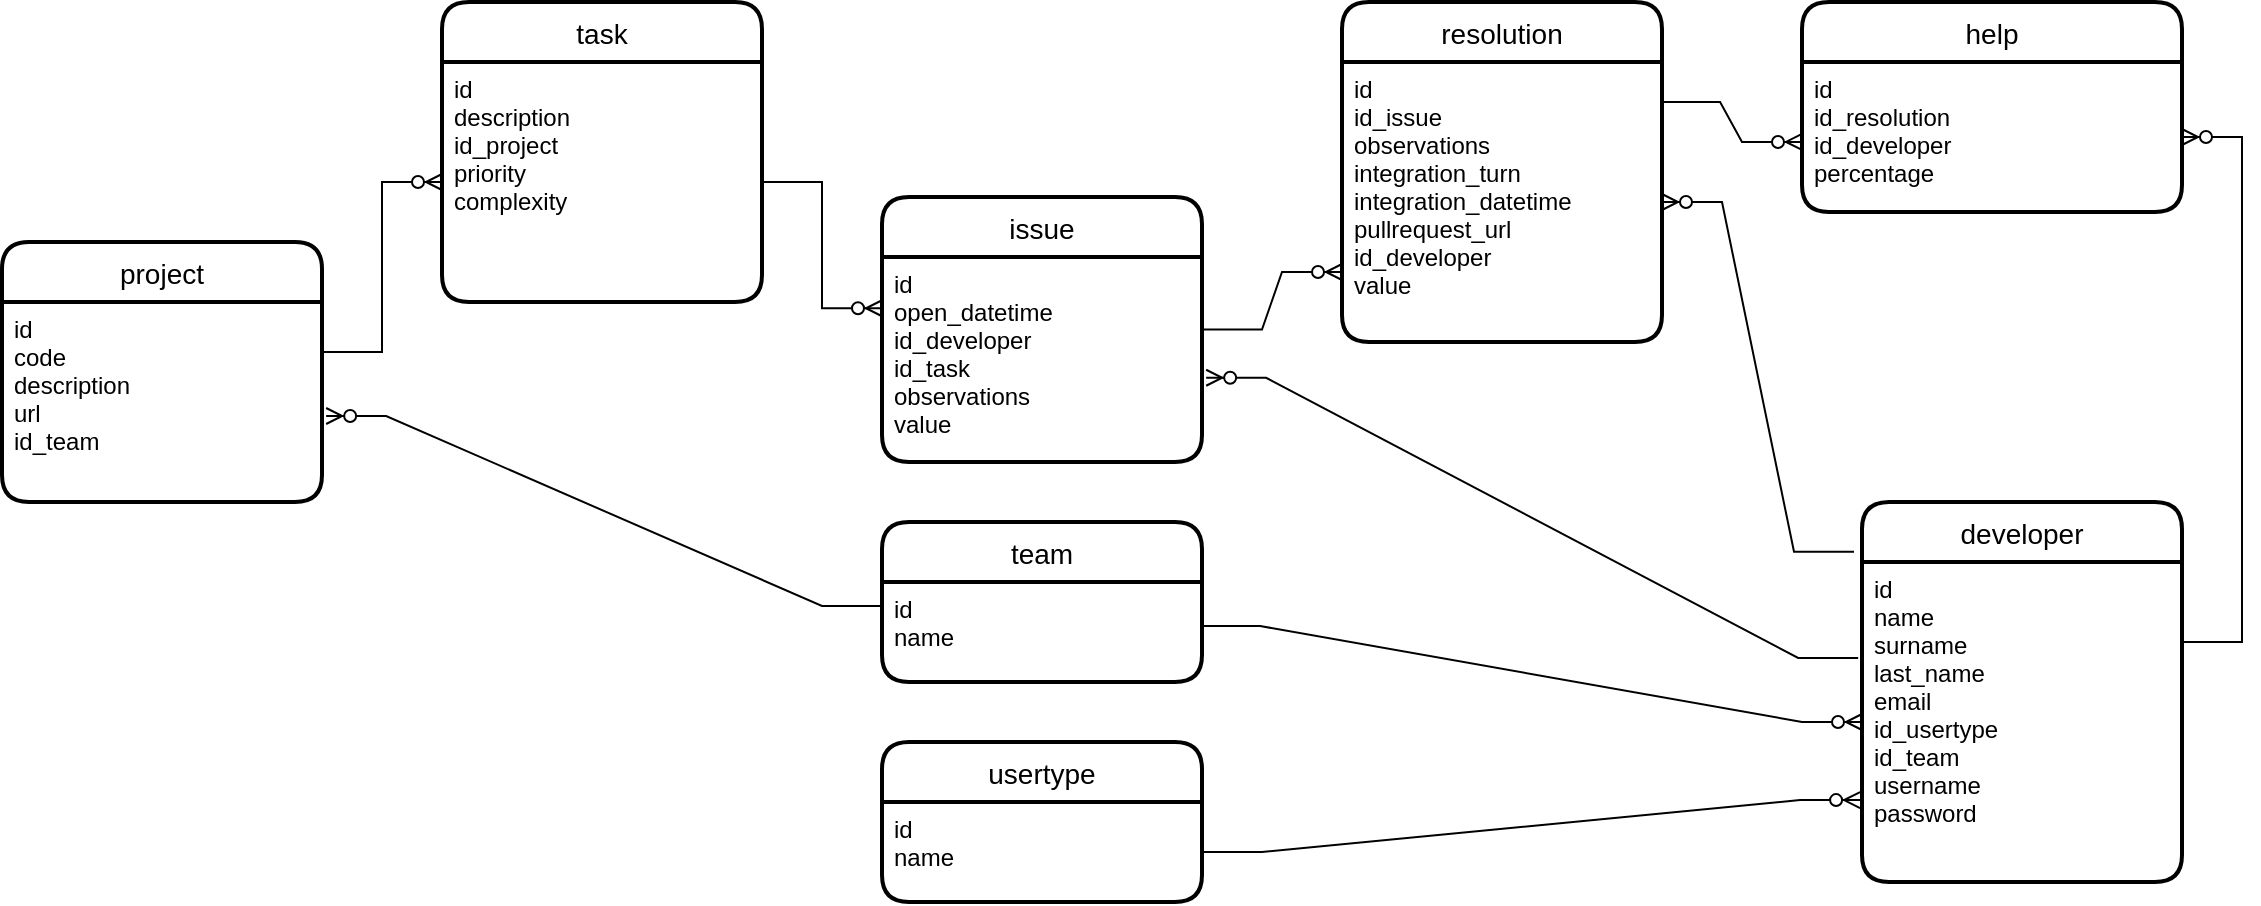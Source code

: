 <mxfile version="20.4.2" type="device"><diagram id="bFNKMN_p39zydUL8DFlw" name="Page-1"><mxGraphModel dx="1422" dy="800" grid="1" gridSize="10" guides="1" tooltips="1" connect="0" arrows="1" fold="1" page="1" pageScale="1" pageWidth="850" pageHeight="1100" math="0" shadow="0"><root><mxCell id="0"/><mxCell id="1" parent="0"/><mxCell id="Ha4-0pGnVxm5W_Q9xylS-14" value="task" style="swimlane;childLayout=stackLayout;horizontal=1;startSize=30;horizontalStack=0;rounded=1;fontSize=14;fontStyle=0;strokeWidth=2;resizeParent=0;resizeLast=1;shadow=0;dashed=0;align=center;" parent="1" vertex="1"><mxGeometry x="240" y="70" width="160" height="150" as="geometry"/></mxCell><mxCell id="Ha4-0pGnVxm5W_Q9xylS-15" value="id&#10;description&#10;id_project&#10;priority&#10;complexity&#10;" style="align=left;strokeColor=none;fillColor=none;spacingLeft=4;fontSize=12;verticalAlign=top;resizable=0;rotatable=0;part=1;" parent="Ha4-0pGnVxm5W_Q9xylS-14" vertex="1"><mxGeometry y="30" width="160" height="120" as="geometry"/></mxCell><mxCell id="Ha4-0pGnVxm5W_Q9xylS-16" value="project" style="swimlane;childLayout=stackLayout;horizontal=1;startSize=30;horizontalStack=0;rounded=1;fontSize=14;fontStyle=0;strokeWidth=2;resizeParent=0;resizeLast=1;shadow=0;dashed=0;align=center;" parent="1" vertex="1"><mxGeometry x="20" y="190" width="160" height="130" as="geometry"/></mxCell><mxCell id="Ha4-0pGnVxm5W_Q9xylS-17" value="id&#10;code&#10;description&#10;url&#10;id_team" style="align=left;strokeColor=none;fillColor=none;spacingLeft=4;fontSize=12;verticalAlign=top;resizable=0;rotatable=0;part=1;" parent="Ha4-0pGnVxm5W_Q9xylS-16" vertex="1"><mxGeometry y="30" width="160" height="100" as="geometry"/></mxCell><mxCell id="Ha4-0pGnVxm5W_Q9xylS-18" value="resolution" style="swimlane;childLayout=stackLayout;horizontal=1;startSize=30;horizontalStack=0;rounded=1;fontSize=14;fontStyle=0;strokeWidth=2;resizeParent=0;resizeLast=1;shadow=0;dashed=0;align=center;" parent="1" vertex="1"><mxGeometry x="690" y="70" width="160" height="170" as="geometry"/></mxCell><mxCell id="Ha4-0pGnVxm5W_Q9xylS-19" value="id&#10;id_issue&#10;observations&#10;integration_turn&#10;integration_datetime&#10;pullrequest_url&#10;id_developer&#10;value" style="align=left;strokeColor=none;fillColor=none;spacingLeft=4;fontSize=12;verticalAlign=top;resizable=0;rotatable=0;part=1;" parent="Ha4-0pGnVxm5W_Q9xylS-18" vertex="1"><mxGeometry y="30" width="160" height="140" as="geometry"/></mxCell><mxCell id="Ha4-0pGnVxm5W_Q9xylS-23" value="developer" style="swimlane;childLayout=stackLayout;horizontal=1;startSize=30;horizontalStack=0;rounded=1;fontSize=14;fontStyle=0;strokeWidth=2;resizeParent=0;resizeLast=1;shadow=0;dashed=0;align=center;" parent="1" vertex="1"><mxGeometry x="950" y="320" width="160" height="190" as="geometry"/></mxCell><mxCell id="Ha4-0pGnVxm5W_Q9xylS-24" value="id&#10;name&#10;surname&#10;last_name&#10;email&#10;id_usertype&#10;id_team&#10;username&#10;password" style="align=left;strokeColor=none;fillColor=none;spacingLeft=4;fontSize=12;verticalAlign=top;resizable=0;rotatable=0;part=1;" parent="Ha4-0pGnVxm5W_Q9xylS-23" vertex="1"><mxGeometry y="30" width="160" height="160" as="geometry"/></mxCell><mxCell id="Ha4-0pGnVxm5W_Q9xylS-26" value="" style="edgeStyle=entityRelationEdgeStyle;fontSize=12;html=1;endArrow=ERzeroToMany;endFill=1;rounded=0;exitX=1;exitY=0.25;exitDx=0;exitDy=0;" parent="1" source="Ha4-0pGnVxm5W_Q9xylS-17" target="Ha4-0pGnVxm5W_Q9xylS-15" edge="1"><mxGeometry width="100" height="100" relative="1" as="geometry"><mxPoint x="330" y="175" as="sourcePoint"/><mxPoint x="500" y="92.5" as="targetPoint"/></mxGeometry></mxCell><mxCell id="Ha4-0pGnVxm5W_Q9xylS-31" value="issue" style="swimlane;childLayout=stackLayout;horizontal=1;startSize=30;horizontalStack=0;rounded=1;fontSize=14;fontStyle=0;strokeWidth=2;resizeParent=0;resizeLast=1;shadow=0;dashed=0;align=center;" parent="1" vertex="1"><mxGeometry x="460" y="167.5" width="160" height="132.5" as="geometry"/></mxCell><mxCell id="Ha4-0pGnVxm5W_Q9xylS-32" value="id&#10;open_datetime&#10;id_developer&#10;id_task&#10;observations&#10;value" style="align=left;strokeColor=none;fillColor=none;spacingLeft=4;fontSize=12;verticalAlign=top;resizable=0;rotatable=0;part=1;" parent="Ha4-0pGnVxm5W_Q9xylS-31" vertex="1"><mxGeometry y="30" width="160" height="102.5" as="geometry"/></mxCell><mxCell id="Ha4-0pGnVxm5W_Q9xylS-33" value="" style="edgeStyle=entityRelationEdgeStyle;fontSize=12;html=1;endArrow=ERzeroToMany;endFill=1;rounded=0;exitX=1;exitY=0.5;exitDx=0;exitDy=0;entryX=0;entryY=0.25;entryDx=0;entryDy=0;" parent="1" source="Ha4-0pGnVxm5W_Q9xylS-15" target="Ha4-0pGnVxm5W_Q9xylS-32" edge="1"><mxGeometry width="100" height="100" relative="1" as="geometry"><mxPoint x="435" y="122.5" as="sourcePoint"/><mxPoint x="540" y="60" as="targetPoint"/></mxGeometry></mxCell><mxCell id="Ha4-0pGnVxm5W_Q9xylS-34" value="" style="edgeStyle=entityRelationEdgeStyle;fontSize=12;html=1;endArrow=ERzeroToMany;endFill=1;rounded=0;exitX=1;exitY=0.5;exitDx=0;exitDy=0;entryX=0;entryY=0.75;entryDx=0;entryDy=0;" parent="1" source="Ha4-0pGnVxm5W_Q9xylS-31" target="Ha4-0pGnVxm5W_Q9xylS-19" edge="1"><mxGeometry width="100" height="100" relative="1" as="geometry"><mxPoint x="380" y="200" as="sourcePoint"/><mxPoint x="510" y="310" as="targetPoint"/></mxGeometry></mxCell><mxCell id="Ha4-0pGnVxm5W_Q9xylS-36" value="" style="edgeStyle=entityRelationEdgeStyle;fontSize=12;html=1;endArrow=ERzeroToMany;endFill=1;rounded=0;exitX=-0.012;exitY=0.3;exitDx=0;exitDy=0;entryX=1.013;entryY=0.589;entryDx=0;entryDy=0;exitPerimeter=0;entryPerimeter=0;" parent="1" source="Ha4-0pGnVxm5W_Q9xylS-24" target="Ha4-0pGnVxm5W_Q9xylS-32" edge="1"><mxGeometry width="100" height="100" relative="1" as="geometry"><mxPoint x="630" y="205" as="sourcePoint"/><mxPoint x="710" y="240" as="targetPoint"/></mxGeometry></mxCell><mxCell id="Ha4-0pGnVxm5W_Q9xylS-39" value="help" style="swimlane;childLayout=stackLayout;horizontal=1;startSize=30;horizontalStack=0;rounded=1;fontSize=14;fontStyle=0;strokeWidth=2;resizeParent=0;resizeLast=1;shadow=0;dashed=0;align=center;" parent="1" vertex="1"><mxGeometry x="920" y="70" width="190" height="105" as="geometry"/></mxCell><mxCell id="Ha4-0pGnVxm5W_Q9xylS-40" value="id&#10;id_resolution&#10;id_developer&#10;percentage" style="align=left;strokeColor=none;fillColor=none;spacingLeft=4;fontSize=12;verticalAlign=top;resizable=0;rotatable=0;part=1;" parent="Ha4-0pGnVxm5W_Q9xylS-39" vertex="1"><mxGeometry y="30" width="190" height="75" as="geometry"/></mxCell><mxCell id="Ha4-0pGnVxm5W_Q9xylS-42" value="" style="edgeStyle=entityRelationEdgeStyle;fontSize=12;html=1;endArrow=ERzeroToMany;endFill=1;rounded=0;exitX=1;exitY=0.25;exitDx=0;exitDy=0;entryX=1;entryY=0.5;entryDx=0;entryDy=0;" parent="1" source="Ha4-0pGnVxm5W_Q9xylS-24" target="Ha4-0pGnVxm5W_Q9xylS-40" edge="1"><mxGeometry width="100" height="100" relative="1" as="geometry"><mxPoint x="1120" y="402.5" as="sourcePoint"/><mxPoint x="860" y="120" as="targetPoint"/></mxGeometry></mxCell><mxCell id="Ha4-0pGnVxm5W_Q9xylS-43" value="" style="edgeStyle=entityRelationEdgeStyle;fontSize=12;html=1;endArrow=ERzeroToMany;endFill=1;rounded=0;exitX=0.994;exitY=0.143;exitDx=0;exitDy=0;entryX=0;entryY=0.533;entryDx=0;entryDy=0;entryPerimeter=0;exitPerimeter=0;" parent="1" source="Ha4-0pGnVxm5W_Q9xylS-19" target="Ha4-0pGnVxm5W_Q9xylS-40" edge="1"><mxGeometry width="100" height="100" relative="1" as="geometry"><mxPoint x="1100" y="402.5" as="sourcePoint"/><mxPoint x="860" y="180" as="targetPoint"/></mxGeometry></mxCell><mxCell id="UQzsqfuC4d83yzkVIatI-1" value="" style="edgeStyle=entityRelationEdgeStyle;fontSize=12;html=1;endArrow=ERzeroToMany;endFill=1;rounded=0;exitX=-0.025;exitY=0.131;exitDx=0;exitDy=0;exitPerimeter=0;" parent="1" source="Ha4-0pGnVxm5W_Q9xylS-23" target="Ha4-0pGnVxm5W_Q9xylS-19" edge="1"><mxGeometry width="100" height="100" relative="1" as="geometry"><mxPoint x="959.36" y="444.37" as="sourcePoint"/><mxPoint x="630" y="323.967" as="targetPoint"/></mxGeometry></mxCell><mxCell id="UQzsqfuC4d83yzkVIatI-2" value="usertype" style="swimlane;childLayout=stackLayout;horizontal=1;startSize=30;horizontalStack=0;rounded=1;fontSize=14;fontStyle=0;strokeWidth=2;resizeParent=0;resizeLast=1;shadow=0;dashed=0;align=center;" parent="1" vertex="1"><mxGeometry x="460" y="440" width="160" height="80" as="geometry"/></mxCell><mxCell id="UQzsqfuC4d83yzkVIatI-3" value="id&#10;name" style="align=left;strokeColor=none;fillColor=none;spacingLeft=4;fontSize=12;verticalAlign=top;resizable=0;rotatable=0;part=1;" parent="UQzsqfuC4d83yzkVIatI-2" vertex="1"><mxGeometry y="30" width="160" height="50" as="geometry"/></mxCell><mxCell id="UQzsqfuC4d83yzkVIatI-4" value="team" style="swimlane;childLayout=stackLayout;horizontal=1;startSize=30;horizontalStack=0;rounded=1;fontSize=14;fontStyle=0;strokeWidth=2;resizeParent=0;resizeLast=1;shadow=0;dashed=0;align=center;" parent="1" vertex="1"><mxGeometry x="460" y="330" width="160" height="80" as="geometry"/></mxCell><mxCell id="UQzsqfuC4d83yzkVIatI-5" value="id&#10;name" style="align=left;strokeColor=none;fillColor=none;spacingLeft=4;fontSize=12;verticalAlign=top;resizable=0;rotatable=0;part=1;" parent="UQzsqfuC4d83yzkVIatI-4" vertex="1"><mxGeometry y="30" width="160" height="50" as="geometry"/></mxCell><mxCell id="UQzsqfuC4d83yzkVIatI-7" value="" style="edgeStyle=entityRelationEdgeStyle;fontSize=12;html=1;endArrow=ERzeroToMany;endFill=1;rounded=0;exitX=0.994;exitY=0.44;exitDx=0;exitDy=0;exitPerimeter=0;" parent="1" source="UQzsqfuC4d83yzkVIatI-5" target="Ha4-0pGnVxm5W_Q9xylS-24" edge="1"><mxGeometry width="100" height="100" relative="1" as="geometry"><mxPoint x="956" y="350.96" as="sourcePoint"/><mxPoint x="860" y="180" as="targetPoint"/></mxGeometry></mxCell><mxCell id="UQzsqfuC4d83yzkVIatI-8" value="" style="edgeStyle=entityRelationEdgeStyle;fontSize=12;html=1;endArrow=ERzeroToMany;endFill=1;rounded=0;entryX=-0.006;entryY=0.744;entryDx=0;entryDy=0;entryPerimeter=0;" parent="1" source="UQzsqfuC4d83yzkVIatI-3" target="Ha4-0pGnVxm5W_Q9xylS-24" edge="1"><mxGeometry width="100" height="100" relative="1" as="geometry"><mxPoint x="1219.04" y="485" as="sourcePoint"/><mxPoint x="1110" y="451" as="targetPoint"/></mxGeometry></mxCell><mxCell id="UQzsqfuC4d83yzkVIatI-9" value="" style="edgeStyle=entityRelationEdgeStyle;fontSize=12;html=1;endArrow=ERzeroToMany;endFill=1;rounded=0;exitX=0;exitY=0.24;exitDx=0;exitDy=0;exitPerimeter=0;entryX=1.013;entryY=0.57;entryDx=0;entryDy=0;entryPerimeter=0;" parent="1" source="UQzsqfuC4d83yzkVIatI-5" target="Ha4-0pGnVxm5W_Q9xylS-17" edge="1"><mxGeometry width="100" height="100" relative="1" as="geometry"><mxPoint x="594.04" y="392" as="sourcePoint"/><mxPoint x="960" y="440" as="targetPoint"/></mxGeometry></mxCell></root></mxGraphModel></diagram></mxfile>